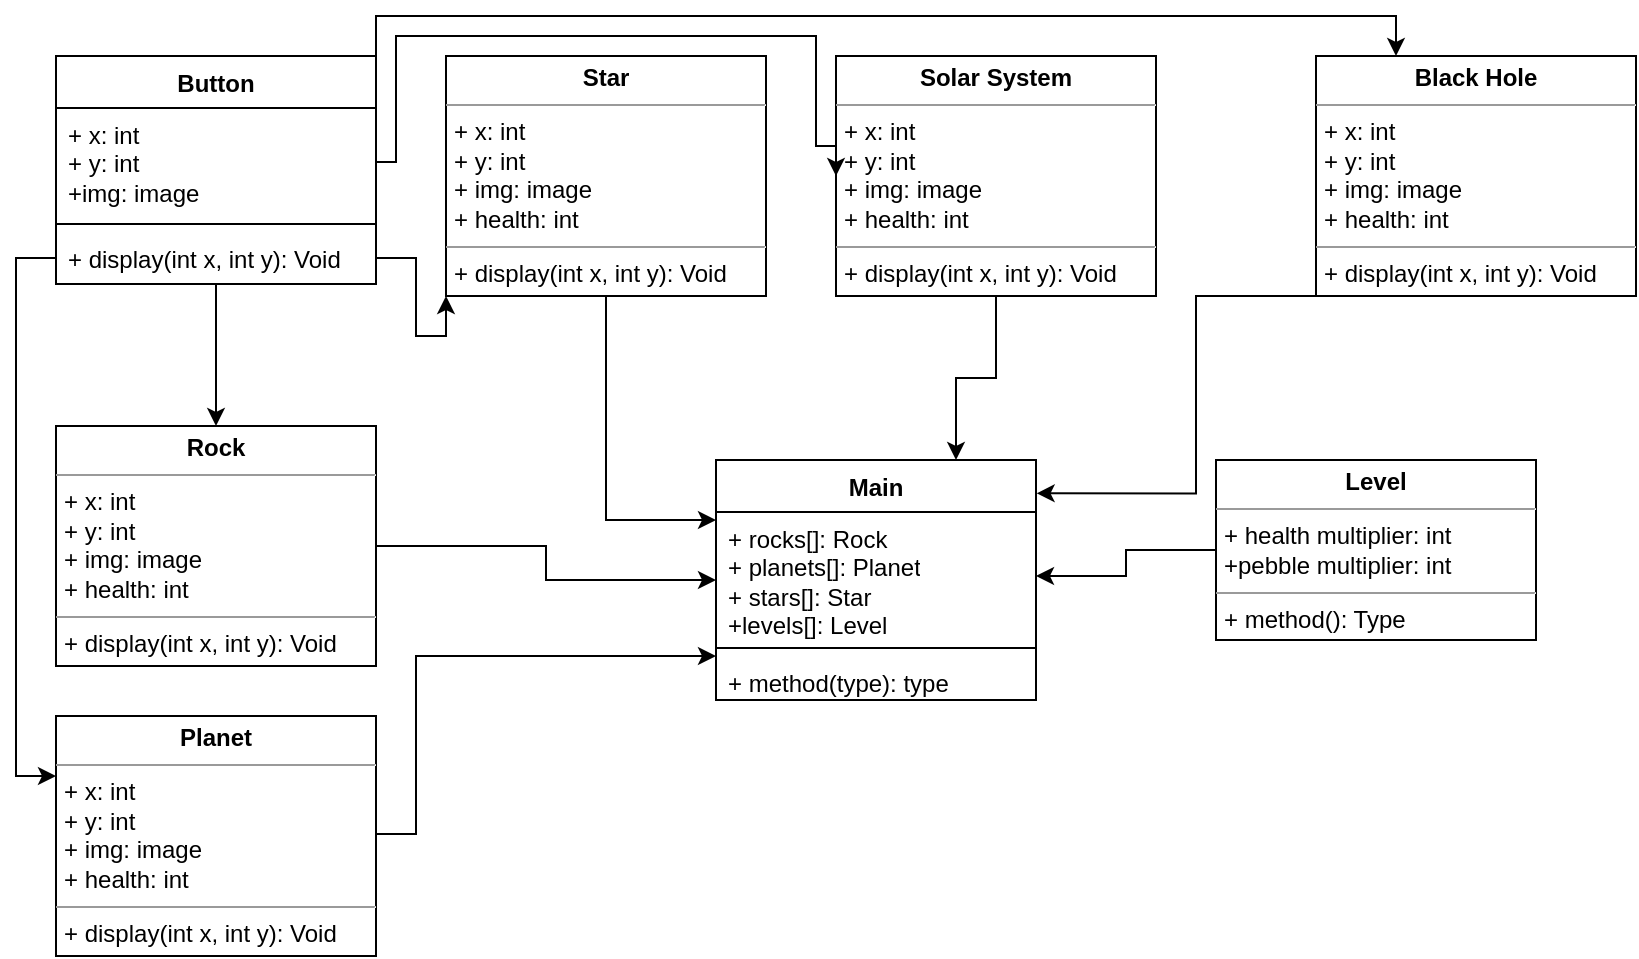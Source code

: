 <mxfile version="23.1.4" type="device">
  <diagram name="Page-1" id="ouUyJd5KQBI8XpSAikVW">
    <mxGraphModel dx="1247" dy="1783" grid="1" gridSize="10" guides="1" tooltips="1" connect="1" arrows="1" fold="1" page="1" pageScale="1" pageWidth="850" pageHeight="1100" math="0" shadow="0">
      <root>
        <mxCell id="0" />
        <mxCell id="1" parent="0" />
        <mxCell id="drQsuU9RVwePQEA8jRJx-22" style="edgeStyle=orthogonalEdgeStyle;rounded=0;orthogonalLoop=1;jettySize=auto;html=1;entryX=0;entryY=0.5;entryDx=0;entryDy=0;" edge="1" parent="1" source="drQsuU9RVwePQEA8jRJx-15" target="drQsuU9RVwePQEA8jRJx-17">
          <mxGeometry relative="1" as="geometry" />
        </mxCell>
        <mxCell id="drQsuU9RVwePQEA8jRJx-15" value="&lt;p style=&quot;margin:0px;margin-top:4px;text-align:center;&quot;&gt;&lt;b&gt;Rock&lt;/b&gt;&lt;/p&gt;&lt;hr size=&quot;1&quot;&gt;&lt;p style=&quot;margin:0px;margin-left:4px;&quot;&gt;+ x: int&lt;/p&gt;&lt;p style=&quot;margin:0px;margin-left:4px;&quot;&gt;+ y: int&lt;br&gt;&lt;/p&gt;&lt;p style=&quot;margin:0px;margin-left:4px;&quot;&gt;+ img: image&lt;/p&gt;&lt;p style=&quot;margin:0px;margin-left:4px;&quot;&gt;+ health: int&lt;/p&gt;&lt;hr size=&quot;1&quot;&gt;&lt;p style=&quot;margin:0px;margin-left:4px;&quot;&gt;+ display(int x, int y): Void&lt;/p&gt;" style="verticalAlign=top;align=left;overflow=fill;html=1;whiteSpace=wrap;" vertex="1" parent="1">
          <mxGeometry x="70" y="25" width="160" height="120" as="geometry" />
        </mxCell>
        <mxCell id="drQsuU9RVwePQEA8jRJx-17" value="Main" style="swimlane;fontStyle=1;align=center;verticalAlign=top;childLayout=stackLayout;horizontal=1;startSize=26;horizontalStack=0;resizeParent=1;resizeParentMax=0;resizeLast=0;collapsible=1;marginBottom=0;whiteSpace=wrap;html=1;" vertex="1" parent="1">
          <mxGeometry x="400" y="42" width="160" height="120" as="geometry" />
        </mxCell>
        <mxCell id="drQsuU9RVwePQEA8jRJx-18" value="+ rocks[]: Rock&lt;br&gt;+ planets[]: Planet&lt;br&gt;+ stars[]: Star&lt;br&gt;+levels[]: Level" style="text;strokeColor=none;fillColor=none;align=left;verticalAlign=top;spacingLeft=4;spacingRight=4;overflow=hidden;rotatable=0;points=[[0,0.5],[1,0.5]];portConstraint=eastwest;whiteSpace=wrap;html=1;" vertex="1" parent="drQsuU9RVwePQEA8jRJx-17">
          <mxGeometry y="26" width="160" height="64" as="geometry" />
        </mxCell>
        <mxCell id="drQsuU9RVwePQEA8jRJx-19" value="" style="line;strokeWidth=1;fillColor=none;align=left;verticalAlign=middle;spacingTop=-1;spacingLeft=3;spacingRight=3;rotatable=0;labelPosition=right;points=[];portConstraint=eastwest;strokeColor=inherit;" vertex="1" parent="drQsuU9RVwePQEA8jRJx-17">
          <mxGeometry y="90" width="160" height="8" as="geometry" />
        </mxCell>
        <mxCell id="drQsuU9RVwePQEA8jRJx-20" value="+ method(type): type" style="text;strokeColor=none;fillColor=none;align=left;verticalAlign=top;spacingLeft=4;spacingRight=4;overflow=hidden;rotatable=0;points=[[0,0.5],[1,0.5]];portConstraint=eastwest;whiteSpace=wrap;html=1;" vertex="1" parent="drQsuU9RVwePQEA8jRJx-17">
          <mxGeometry y="98" width="160" height="22" as="geometry" />
        </mxCell>
        <mxCell id="drQsuU9RVwePQEA8jRJx-27" style="edgeStyle=orthogonalEdgeStyle;rounded=0;orthogonalLoop=1;jettySize=auto;html=1;" edge="1" parent="1" source="drQsuU9RVwePQEA8jRJx-23" target="drQsuU9RVwePQEA8jRJx-15">
          <mxGeometry relative="1" as="geometry" />
        </mxCell>
        <mxCell id="drQsuU9RVwePQEA8jRJx-45" style="edgeStyle=orthogonalEdgeStyle;rounded=0;orthogonalLoop=1;jettySize=auto;html=1;exitX=1;exitY=0;exitDx=0;exitDy=0;entryX=0.25;entryY=0;entryDx=0;entryDy=0;" edge="1" parent="1" source="drQsuU9RVwePQEA8jRJx-23" target="drQsuU9RVwePQEA8jRJx-44">
          <mxGeometry relative="1" as="geometry" />
        </mxCell>
        <mxCell id="drQsuU9RVwePQEA8jRJx-23" value="Button" style="swimlane;fontStyle=1;align=center;verticalAlign=top;childLayout=stackLayout;horizontal=1;startSize=26;horizontalStack=0;resizeParent=1;resizeParentMax=0;resizeLast=0;collapsible=1;marginBottom=0;whiteSpace=wrap;html=1;" vertex="1" parent="1">
          <mxGeometry x="70" y="-160" width="160" height="114" as="geometry" />
        </mxCell>
        <mxCell id="drQsuU9RVwePQEA8jRJx-24" value="+ x: int&lt;br&gt;+ y: int&lt;br&gt;+img: image" style="text;strokeColor=none;fillColor=none;align=left;verticalAlign=top;spacingLeft=4;spacingRight=4;overflow=hidden;rotatable=0;points=[[0,0.5],[1,0.5]];portConstraint=eastwest;whiteSpace=wrap;html=1;" vertex="1" parent="drQsuU9RVwePQEA8jRJx-23">
          <mxGeometry y="26" width="160" height="54" as="geometry" />
        </mxCell>
        <mxCell id="drQsuU9RVwePQEA8jRJx-25" value="" style="line;strokeWidth=1;fillColor=none;align=left;verticalAlign=middle;spacingTop=-1;spacingLeft=3;spacingRight=3;rotatable=0;labelPosition=right;points=[];portConstraint=eastwest;strokeColor=inherit;" vertex="1" parent="drQsuU9RVwePQEA8jRJx-23">
          <mxGeometry y="80" width="160" height="8" as="geometry" />
        </mxCell>
        <mxCell id="drQsuU9RVwePQEA8jRJx-26" value="+ display(int x, int y): Void" style="text;strokeColor=none;fillColor=none;align=left;verticalAlign=top;spacingLeft=4;spacingRight=4;overflow=hidden;rotatable=0;points=[[0,0.5],[1,0.5]];portConstraint=eastwest;whiteSpace=wrap;html=1;" vertex="1" parent="drQsuU9RVwePQEA8jRJx-23">
          <mxGeometry y="88" width="160" height="26" as="geometry" />
        </mxCell>
        <mxCell id="drQsuU9RVwePQEA8jRJx-32" style="edgeStyle=orthogonalEdgeStyle;rounded=0;orthogonalLoop=1;jettySize=auto;html=1;" edge="1" parent="1" target="drQsuU9RVwePQEA8jRJx-20">
          <mxGeometry relative="1" as="geometry">
            <mxPoint x="400" y="132" as="targetPoint" />
            <mxPoint x="130" y="229.043" as="sourcePoint" />
            <Array as="points">
              <mxPoint x="250" y="229" />
              <mxPoint x="250" y="140" />
            </Array>
          </mxGeometry>
        </mxCell>
        <mxCell id="drQsuU9RVwePQEA8jRJx-29" value="&lt;p style=&quot;margin:0px;margin-top:4px;text-align:center;&quot;&gt;&lt;b&gt;Planet&lt;/b&gt;&lt;/p&gt;&lt;hr size=&quot;1&quot;&gt;&lt;p style=&quot;margin:0px;margin-left:4px;&quot;&gt;+ x: int&lt;/p&gt;&lt;p style=&quot;margin:0px;margin-left:4px;&quot;&gt;+ y: int&lt;/p&gt;&lt;p style=&quot;margin:0px;margin-left:4px;&quot;&gt;+ img: image&lt;/p&gt;&lt;p style=&quot;margin:0px;margin-left:4px;&quot;&gt;+ health: int&lt;/p&gt;&lt;hr size=&quot;1&quot;&gt;&lt;p style=&quot;margin:0px;margin-left:4px;&quot;&gt;+ display(int x, int y): Void&lt;br&gt;&lt;/p&gt;" style="verticalAlign=top;align=left;overflow=fill;html=1;whiteSpace=wrap;" vertex="1" parent="1">
          <mxGeometry x="70" y="170" width="160" height="120" as="geometry" />
        </mxCell>
        <mxCell id="drQsuU9RVwePQEA8jRJx-30" style="edgeStyle=orthogonalEdgeStyle;rounded=0;orthogonalLoop=1;jettySize=auto;html=1;exitX=0;exitY=0.5;exitDx=0;exitDy=0;entryX=0;entryY=0.25;entryDx=0;entryDy=0;" edge="1" parent="1" source="drQsuU9RVwePQEA8jRJx-26" target="drQsuU9RVwePQEA8jRJx-29">
          <mxGeometry relative="1" as="geometry" />
        </mxCell>
        <mxCell id="drQsuU9RVwePQEA8jRJx-33" style="edgeStyle=orthogonalEdgeStyle;rounded=0;orthogonalLoop=1;jettySize=auto;html=1;" edge="1" parent="1" source="drQsuU9RVwePQEA8jRJx-31" target="drQsuU9RVwePQEA8jRJx-18">
          <mxGeometry relative="1" as="geometry" />
        </mxCell>
        <mxCell id="drQsuU9RVwePQEA8jRJx-31" value="&lt;p style=&quot;margin:0px;margin-top:4px;text-align:center;&quot;&gt;&lt;b&gt;Level&lt;/b&gt;&lt;/p&gt;&lt;hr size=&quot;1&quot;&gt;&lt;p style=&quot;margin:0px;margin-left:4px;&quot;&gt;+ health multiplier: int&lt;/p&gt;&lt;p style=&quot;margin:0px;margin-left:4px;&quot;&gt;+pebble multiplier: int&lt;/p&gt;&lt;hr size=&quot;1&quot;&gt;&lt;p style=&quot;margin:0px;margin-left:4px;&quot;&gt;+ method(): Type&lt;/p&gt;" style="verticalAlign=top;align=left;overflow=fill;html=1;whiteSpace=wrap;" vertex="1" parent="1">
          <mxGeometry x="650" y="42" width="160" height="90" as="geometry" />
        </mxCell>
        <mxCell id="drQsuU9RVwePQEA8jRJx-40" style="edgeStyle=orthogonalEdgeStyle;rounded=0;orthogonalLoop=1;jettySize=auto;html=1;entryX=0;entryY=0.25;entryDx=0;entryDy=0;" edge="1" parent="1" source="drQsuU9RVwePQEA8jRJx-34" target="drQsuU9RVwePQEA8jRJx-17">
          <mxGeometry relative="1" as="geometry" />
        </mxCell>
        <mxCell id="drQsuU9RVwePQEA8jRJx-34" value="&lt;p style=&quot;margin:0px;margin-top:4px;text-align:center;&quot;&gt;&lt;b&gt;Star&lt;/b&gt;&lt;/p&gt;&lt;hr size=&quot;1&quot;&gt;&lt;p style=&quot;margin:0px;margin-left:4px;&quot;&gt;+ x: int&lt;/p&gt;&lt;p style=&quot;margin:0px;margin-left:4px;&quot;&gt;+ y: int&lt;/p&gt;&lt;p style=&quot;margin:0px;margin-left:4px;&quot;&gt;+ img: image&lt;/p&gt;&lt;p style=&quot;margin:0px;margin-left:4px;&quot;&gt;+ health: int&lt;/p&gt;&lt;hr size=&quot;1&quot;&gt;&lt;p style=&quot;margin:0px;margin-left:4px;&quot;&gt;+ display(int x, int y): Void&lt;br&gt;&lt;/p&gt;" style="verticalAlign=top;align=left;overflow=fill;html=1;whiteSpace=wrap;" vertex="1" parent="1">
          <mxGeometry x="265" y="-160" width="160" height="120" as="geometry" />
        </mxCell>
        <mxCell id="drQsuU9RVwePQEA8jRJx-38" style="edgeStyle=orthogonalEdgeStyle;rounded=0;orthogonalLoop=1;jettySize=auto;html=1;entryX=0;entryY=1;entryDx=0;entryDy=0;" edge="1" parent="1" source="drQsuU9RVwePQEA8jRJx-26" target="drQsuU9RVwePQEA8jRJx-34">
          <mxGeometry relative="1" as="geometry" />
        </mxCell>
        <mxCell id="drQsuU9RVwePQEA8jRJx-43" style="edgeStyle=orthogonalEdgeStyle;rounded=0;orthogonalLoop=1;jettySize=auto;html=1;entryX=0.75;entryY=0;entryDx=0;entryDy=0;" edge="1" parent="1" source="drQsuU9RVwePQEA8jRJx-41" target="drQsuU9RVwePQEA8jRJx-17">
          <mxGeometry relative="1" as="geometry" />
        </mxCell>
        <mxCell id="drQsuU9RVwePQEA8jRJx-41" value="&lt;p style=&quot;margin:0px;margin-top:4px;text-align:center;&quot;&gt;&lt;b&gt;Solar System&lt;/b&gt;&lt;/p&gt;&lt;hr size=&quot;1&quot;&gt;&lt;p style=&quot;margin:0px;margin-left:4px;&quot;&gt;+ x: int&lt;/p&gt;&lt;p style=&quot;margin:0px;margin-left:4px;&quot;&gt;+ y: int&lt;/p&gt;&lt;p style=&quot;margin:0px;margin-left:4px;&quot;&gt;+ img: image&lt;/p&gt;&lt;p style=&quot;margin:0px;margin-left:4px;&quot;&gt;+ health: int&lt;/p&gt;&lt;hr size=&quot;1&quot;&gt;&lt;p style=&quot;margin:0px;margin-left:4px;&quot;&gt;+ display(int x, int y): Void&lt;br&gt;&lt;/p&gt;" style="verticalAlign=top;align=left;overflow=fill;html=1;whiteSpace=wrap;" vertex="1" parent="1">
          <mxGeometry x="460" y="-160" width="160" height="120" as="geometry" />
        </mxCell>
        <mxCell id="drQsuU9RVwePQEA8jRJx-42" style="edgeStyle=orthogonalEdgeStyle;rounded=0;orthogonalLoop=1;jettySize=auto;html=1;entryX=0;entryY=0.5;entryDx=0;entryDy=0;" edge="1" parent="1" source="drQsuU9RVwePQEA8jRJx-24" target="drQsuU9RVwePQEA8jRJx-41">
          <mxGeometry relative="1" as="geometry">
            <Array as="points">
              <mxPoint x="240" y="-107" />
              <mxPoint x="240" y="-170" />
              <mxPoint x="450" y="-170" />
              <mxPoint x="450" y="-115" />
            </Array>
          </mxGeometry>
        </mxCell>
        <mxCell id="drQsuU9RVwePQEA8jRJx-44" value="&lt;p style=&quot;margin:0px;margin-top:4px;text-align:center;&quot;&gt;&lt;b&gt;Black Hole&lt;/b&gt;&lt;/p&gt;&lt;hr size=&quot;1&quot;&gt;&lt;p style=&quot;--tw-border-spacing-x: 0; --tw-border-spacing-y: 0; --tw-translate-x: 0; --tw-translate-y: 0; --tw-rotate: 0; --tw-skew-x: 0; --tw-skew-y: 0; --tw-scale-x: 1; --tw-scale-y: 1; --tw-pan-x: ; --tw-pan-y: ; --tw-pinch-zoom: ; --tw-scroll-snap-strictness: proximity; --tw-gradient-from-position: ; --tw-gradient-via-position: ; --tw-gradient-to-position: ; --tw-ordinal: ; --tw-slashed-zero: ; --tw-numeric-figure: ; --tw-numeric-spacing: ; --tw-numeric-fraction: ; --tw-ring-inset: ; --tw-ring-offset-width: 0px; --tw-ring-offset-color: #fff; --tw-ring-color: rgb(59 130 246 / .5); --tw-ring-offset-shadow: 0 0 #0000; --tw-ring-shadow: 0 0 #0000; --tw-shadow: 0 0 #0000; --tw-shadow-colored: 0 0 #0000; --tw-blur: ; --tw-brightness: ; --tw-contrast: ; --tw-grayscale: ; --tw-hue-rotate: ; --tw-invert: ; --tw-saturate: ; --tw-sepia: ; --tw-drop-shadow: ; --tw-backdrop-blur: ; --tw-backdrop-brightness: ; --tw-backdrop-contrast: ; --tw-backdrop-grayscale: ; --tw-backdrop-hue-rotate: ; --tw-backdrop-invert: ; --tw-backdrop-opacity: ; --tw-backdrop-saturate: ; --tw-backdrop-sepia: ; border-color: var(--border-color); margin: 0px 0px 0px 4px;&quot;&gt;+ x: int&lt;/p&gt;&lt;p style=&quot;--tw-border-spacing-x: 0; --tw-border-spacing-y: 0; --tw-translate-x: 0; --tw-translate-y: 0; --tw-rotate: 0; --tw-skew-x: 0; --tw-skew-y: 0; --tw-scale-x: 1; --tw-scale-y: 1; --tw-pan-x: ; --tw-pan-y: ; --tw-pinch-zoom: ; --tw-scroll-snap-strictness: proximity; --tw-gradient-from-position: ; --tw-gradient-via-position: ; --tw-gradient-to-position: ; --tw-ordinal: ; --tw-slashed-zero: ; --tw-numeric-figure: ; --tw-numeric-spacing: ; --tw-numeric-fraction: ; --tw-ring-inset: ; --tw-ring-offset-width: 0px; --tw-ring-offset-color: #fff; --tw-ring-color: rgb(59 130 246 / .5); --tw-ring-offset-shadow: 0 0 #0000; --tw-ring-shadow: 0 0 #0000; --tw-shadow: 0 0 #0000; --tw-shadow-colored: 0 0 #0000; --tw-blur: ; --tw-brightness: ; --tw-contrast: ; --tw-grayscale: ; --tw-hue-rotate: ; --tw-invert: ; --tw-saturate: ; --tw-sepia: ; --tw-drop-shadow: ; --tw-backdrop-blur: ; --tw-backdrop-brightness: ; --tw-backdrop-contrast: ; --tw-backdrop-grayscale: ; --tw-backdrop-hue-rotate: ; --tw-backdrop-invert: ; --tw-backdrop-opacity: ; --tw-backdrop-saturate: ; --tw-backdrop-sepia: ; border-color: var(--border-color); margin: 0px 0px 0px 4px;&quot;&gt;+ y: int&lt;/p&gt;&lt;p style=&quot;--tw-border-spacing-x: 0; --tw-border-spacing-y: 0; --tw-translate-x: 0; --tw-translate-y: 0; --tw-rotate: 0; --tw-skew-x: 0; --tw-skew-y: 0; --tw-scale-x: 1; --tw-scale-y: 1; --tw-pan-x: ; --tw-pan-y: ; --tw-pinch-zoom: ; --tw-scroll-snap-strictness: proximity; --tw-gradient-from-position: ; --tw-gradient-via-position: ; --tw-gradient-to-position: ; --tw-ordinal: ; --tw-slashed-zero: ; --tw-numeric-figure: ; --tw-numeric-spacing: ; --tw-numeric-fraction: ; --tw-ring-inset: ; --tw-ring-offset-width: 0px; --tw-ring-offset-color: #fff; --tw-ring-color: rgb(59 130 246 / .5); --tw-ring-offset-shadow: 0 0 #0000; --tw-ring-shadow: 0 0 #0000; --tw-shadow: 0 0 #0000; --tw-shadow-colored: 0 0 #0000; --tw-blur: ; --tw-brightness: ; --tw-contrast: ; --tw-grayscale: ; --tw-hue-rotate: ; --tw-invert: ; --tw-saturate: ; --tw-sepia: ; --tw-drop-shadow: ; --tw-backdrop-blur: ; --tw-backdrop-brightness: ; --tw-backdrop-contrast: ; --tw-backdrop-grayscale: ; --tw-backdrop-hue-rotate: ; --tw-backdrop-invert: ; --tw-backdrop-opacity: ; --tw-backdrop-saturate: ; --tw-backdrop-sepia: ; border-color: var(--border-color); margin: 0px 0px 0px 4px;&quot;&gt;+ img: image&lt;/p&gt;&lt;p style=&quot;--tw-border-spacing-x: 0; --tw-border-spacing-y: 0; --tw-translate-x: 0; --tw-translate-y: 0; --tw-rotate: 0; --tw-skew-x: 0; --tw-skew-y: 0; --tw-scale-x: 1; --tw-scale-y: 1; --tw-pan-x: ; --tw-pan-y: ; --tw-pinch-zoom: ; --tw-scroll-snap-strictness: proximity; --tw-gradient-from-position: ; --tw-gradient-via-position: ; --tw-gradient-to-position: ; --tw-ordinal: ; --tw-slashed-zero: ; --tw-numeric-figure: ; --tw-numeric-spacing: ; --tw-numeric-fraction: ; --tw-ring-inset: ; --tw-ring-offset-width: 0px; --tw-ring-offset-color: #fff; --tw-ring-color: rgb(59 130 246 / .5); --tw-ring-offset-shadow: 0 0 #0000; --tw-ring-shadow: 0 0 #0000; --tw-shadow: 0 0 #0000; --tw-shadow-colored: 0 0 #0000; --tw-blur: ; --tw-brightness: ; --tw-contrast: ; --tw-grayscale: ; --tw-hue-rotate: ; --tw-invert: ; --tw-saturate: ; --tw-sepia: ; --tw-drop-shadow: ; --tw-backdrop-blur: ; --tw-backdrop-brightness: ; --tw-backdrop-contrast: ; --tw-backdrop-grayscale: ; --tw-backdrop-hue-rotate: ; --tw-backdrop-invert: ; --tw-backdrop-opacity: ; --tw-backdrop-saturate: ; --tw-backdrop-sepia: ; border-color: var(--border-color); margin: 0px 0px 0px 4px;&quot;&gt;+ health: int&lt;/p&gt;&lt;hr size=&quot;1&quot;&gt;&lt;p style=&quot;margin:0px;margin-left:4px;&quot;&gt;+ display(int x, int y): Void&lt;br&gt;&lt;/p&gt;" style="verticalAlign=top;align=left;overflow=fill;html=1;whiteSpace=wrap;" vertex="1" parent="1">
          <mxGeometry x="700" y="-160" width="160" height="120" as="geometry" />
        </mxCell>
        <mxCell id="drQsuU9RVwePQEA8jRJx-47" style="edgeStyle=orthogonalEdgeStyle;rounded=0;orthogonalLoop=1;jettySize=auto;html=1;exitX=0;exitY=1;exitDx=0;exitDy=0;entryX=1.002;entryY=0.139;entryDx=0;entryDy=0;entryPerimeter=0;" edge="1" parent="1" source="drQsuU9RVwePQEA8jRJx-44" target="drQsuU9RVwePQEA8jRJx-17">
          <mxGeometry relative="1" as="geometry">
            <Array as="points">
              <mxPoint x="640" y="-40" />
              <mxPoint x="640" y="59" />
            </Array>
          </mxGeometry>
        </mxCell>
      </root>
    </mxGraphModel>
  </diagram>
</mxfile>
